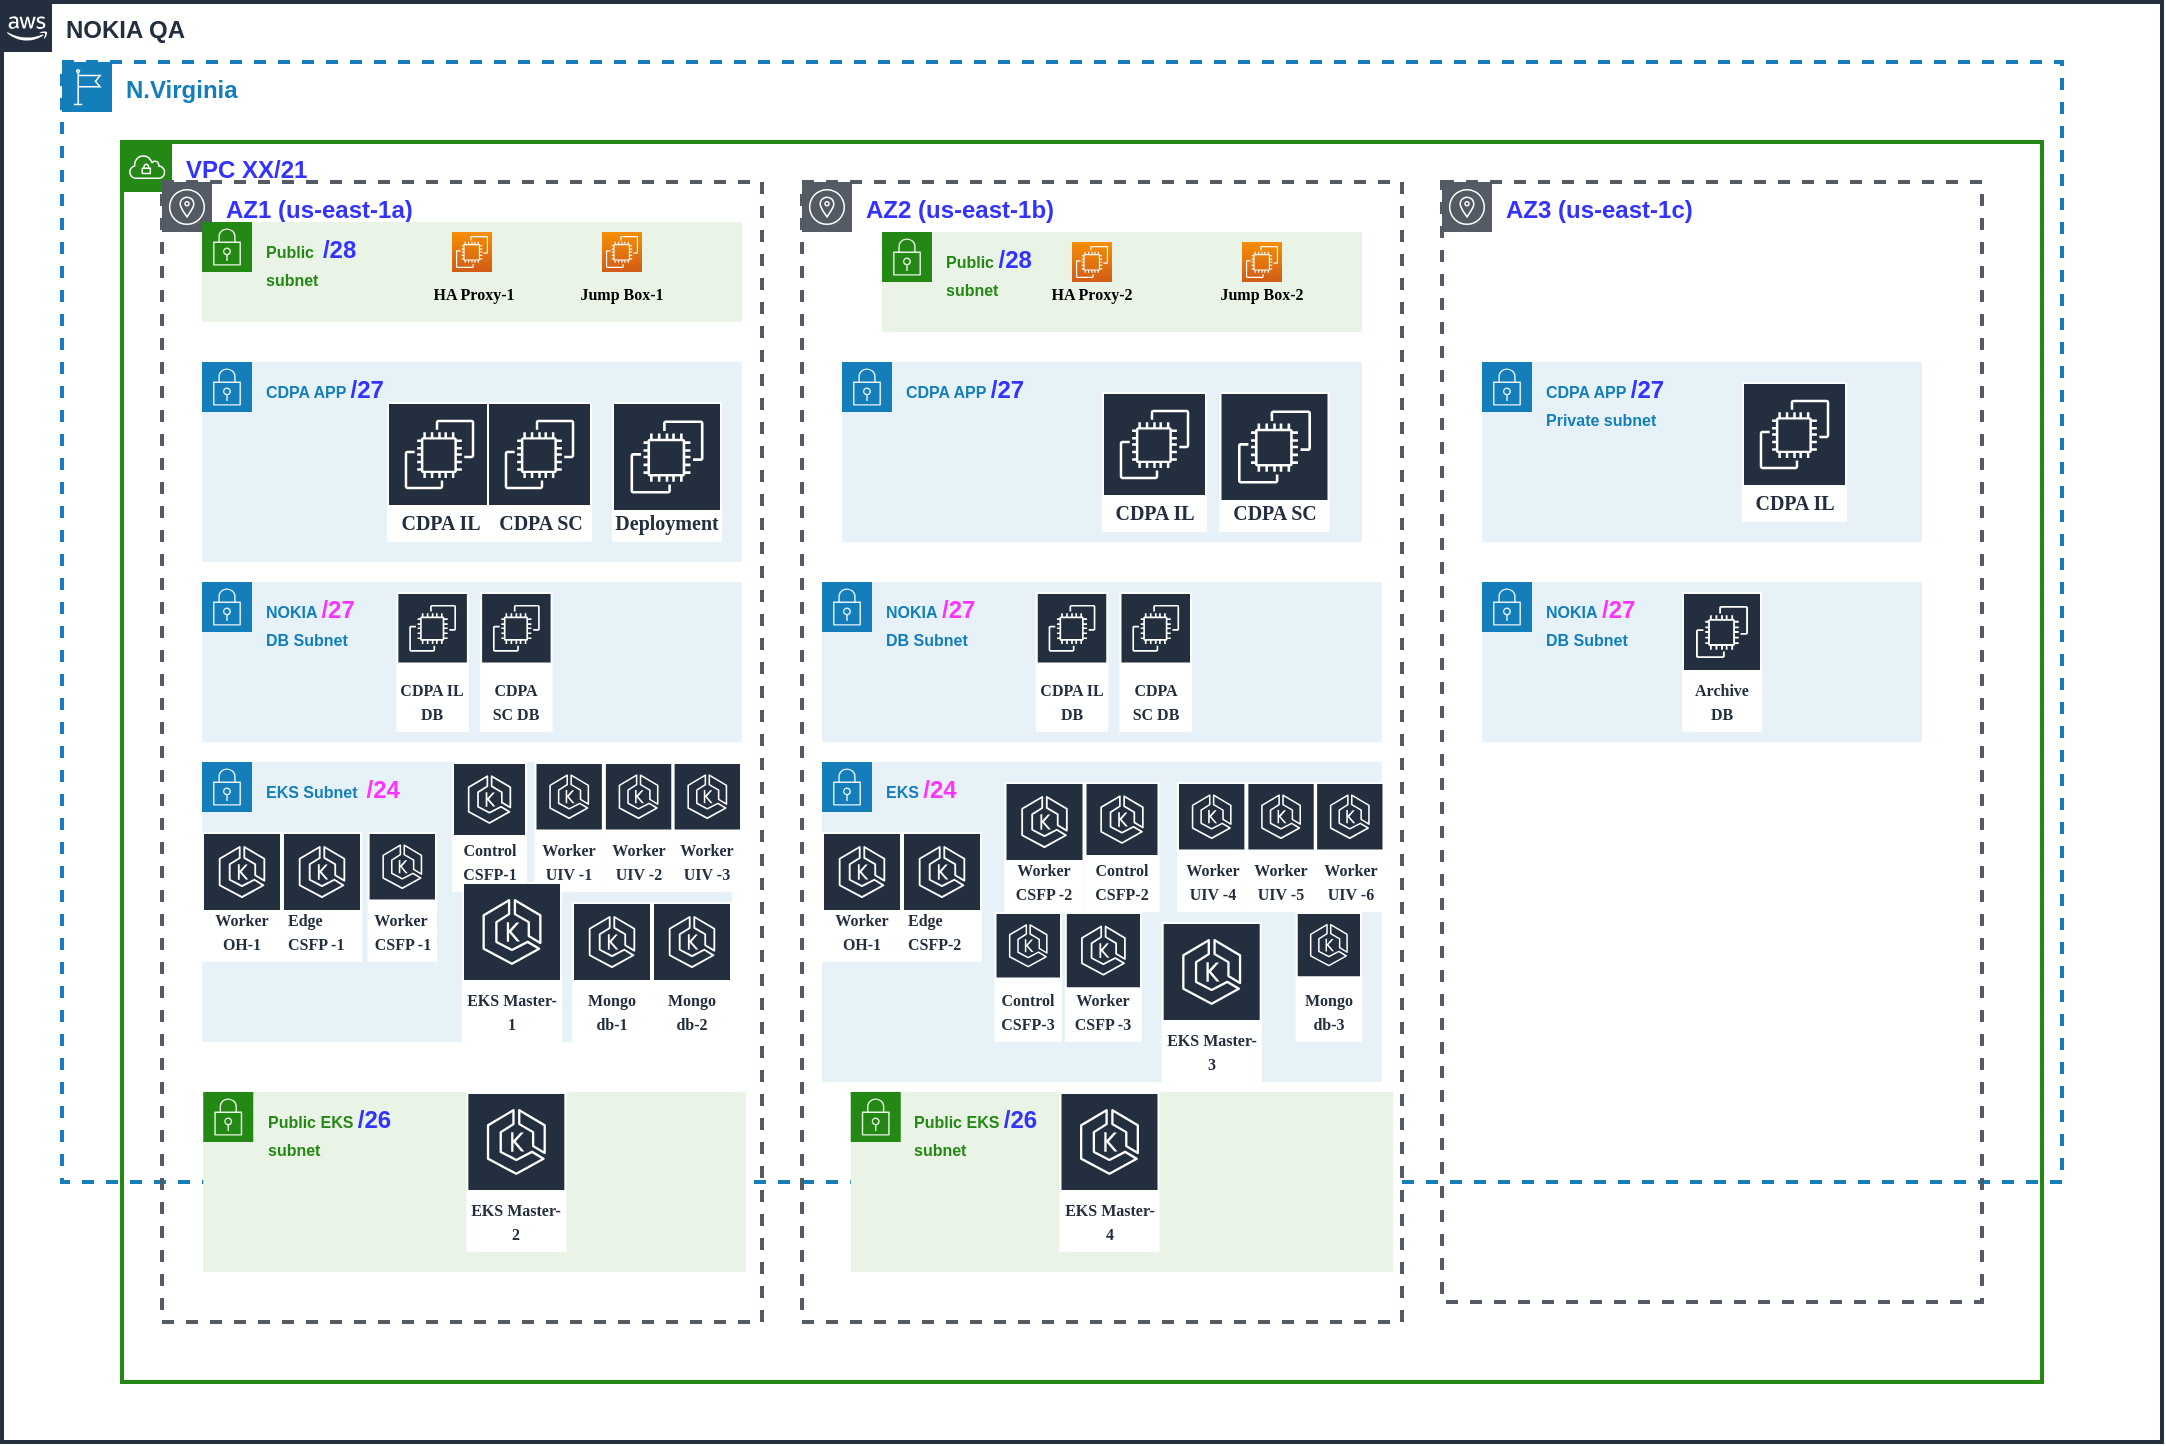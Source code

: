 <mxfile version="15.7.1" type="github">
  <diagram id="U1IOnvGZ2x90TzW7vy6P" name="Page-1">
    <mxGraphModel dx="2754" dy="1016" grid="1" gridSize="10" guides="1" tooltips="1" connect="1" arrows="1" fold="1" page="0" pageScale="1" pageWidth="850" pageHeight="1100" background="none" math="0" shadow="0">
      <root>
        <mxCell id="0" />
        <mxCell id="1" parent="0" />
        <mxCell id="bLzHMF0ZNOxPYIElKsiN-15" value="&lt;b&gt;N.Virginia&lt;/b&gt;" style="points=[[0,0],[0.25,0],[0.5,0],[0.75,0],[1,0],[1,0.25],[1,0.5],[1,0.75],[1,1],[0.75,1],[0.5,1],[0.25,1],[0,1],[0,0.75],[0,0.5],[0,0.25]];outlineConnect=0;gradientColor=none;html=1;whiteSpace=wrap;fontSize=12;fontStyle=0;shape=mxgraph.aws4.group;grIcon=mxgraph.aws4.group_region;strokeColor=#147EBA;fillColor=none;verticalAlign=top;align=left;spacingLeft=30;fontColor=#147EBA;dashed=1;strokeWidth=2;" parent="1" vertex="1">
          <mxGeometry x="-830" y="-60" width="1000" height="560" as="geometry" />
        </mxCell>
        <mxCell id="lpuHCffD4JkNgTEEeOqD-1" value="&lt;b&gt;NOKIA QA&lt;/b&gt;" style="points=[[0,0],[0.25,0],[0.5,0],[0.75,0],[1,0],[1,0.25],[1,0.5],[1,0.75],[1,1],[0.75,1],[0.5,1],[0.25,1],[0,1],[0,0.75],[0,0.5],[0,0.25]];outlineConnect=0;gradientColor=none;html=1;whiteSpace=wrap;fontSize=12;fontStyle=0;shape=mxgraph.aws4.group;grIcon=mxgraph.aws4.group_aws_cloud_alt;strokeColor=#232F3E;fillColor=none;verticalAlign=top;align=left;spacingLeft=30;fontColor=#232F3E;dashed=0;strokeWidth=2;" parent="1" vertex="1">
          <mxGeometry x="-860" y="-90" width="1080" height="720" as="geometry" />
        </mxCell>
        <mxCell id="lpuHCffD4JkNgTEEeOqD-107" value="&lt;b&gt;&lt;font color=&quot;#3333ff&quot;&gt;VPC XX/21&lt;/font&gt;&lt;/b&gt;" style="points=[[0,0],[0.25,0],[0.5,0],[0.75,0],[1,0],[1,0.25],[1,0.5],[1,0.75],[1,1],[0.75,1],[0.5,1],[0.25,1],[0,1],[0,0.75],[0,0.5],[0,0.25]];outlineConnect=0;gradientColor=none;html=1;whiteSpace=wrap;fontSize=12;fontStyle=0;shape=mxgraph.aws4.group;grIcon=mxgraph.aws4.group_vpc;strokeColor=#248814;fillColor=none;verticalAlign=top;align=left;spacingLeft=30;fontColor=#AAB7B8;dashed=0;strokeWidth=2;" parent="1" vertex="1">
          <mxGeometry x="-800" y="-20" width="960" height="620" as="geometry" />
        </mxCell>
        <mxCell id="lpuHCffD4JkNgTEEeOqD-109" value="&lt;font color=&quot;#3333ff&quot;&gt;&lt;b&gt;AZ1 (us-east-1a)&lt;/b&gt;&lt;/font&gt;" style="sketch=0;outlineConnect=0;gradientColor=none;html=1;whiteSpace=wrap;fontSize=12;fontStyle=0;shape=mxgraph.aws4.group;grIcon=mxgraph.aws4.group_availability_zone;strokeColor=#545B64;fillColor=none;verticalAlign=top;align=left;spacingLeft=30;fontColor=#545B64;dashed=1;strokeWidth=2;" parent="1" vertex="1">
          <mxGeometry x="-780" width="300" height="570" as="geometry" />
        </mxCell>
        <mxCell id="lpuHCffD4JkNgTEEeOqD-110" value="&lt;font color=&quot;#3333ff&quot;&gt;&lt;b&gt;AZ2 (us-east-1b)&lt;/b&gt;&lt;/font&gt;" style="sketch=0;outlineConnect=0;gradientColor=none;html=1;whiteSpace=wrap;fontSize=12;fontStyle=0;shape=mxgraph.aws4.group;grIcon=mxgraph.aws4.group_availability_zone;strokeColor=#545B64;fillColor=none;verticalAlign=top;align=left;spacingLeft=30;fontColor=#545B64;dashed=1;strokeWidth=2;" parent="1" vertex="1">
          <mxGeometry x="-460" width="300" height="570" as="geometry" />
        </mxCell>
        <mxCell id="lpuHCffD4JkNgTEEeOqD-111" value="&lt;font color=&quot;#3333ff&quot;&gt;&lt;b&gt;AZ3 (us-east-1c)&lt;/b&gt;&lt;/font&gt;" style="sketch=0;outlineConnect=0;gradientColor=none;html=1;whiteSpace=wrap;fontSize=12;fontStyle=0;shape=mxgraph.aws4.group;grIcon=mxgraph.aws4.group_availability_zone;strokeColor=#545B64;fillColor=none;verticalAlign=top;align=left;spacingLeft=30;fontColor=#545B64;dashed=1;strokeWidth=2;" parent="1" vertex="1">
          <mxGeometry x="-140" width="270" height="560" as="geometry" />
        </mxCell>
        <mxCell id="bLzHMF0ZNOxPYIElKsiN-1" value="&lt;font style=&quot;font-size: 8px&quot;&gt;&lt;b&gt;Public&amp;nbsp;&amp;nbsp;&lt;/b&gt;&lt;b style=&quot;color: rgb(20 , 126 , 186) ; font-size: 12px&quot;&gt;&lt;font color=&quot;#3333ff&quot;&gt;/28&lt;/font&gt;&lt;/b&gt;&lt;b&gt;&lt;br&gt;subnet&lt;/b&gt;&lt;/font&gt;" style="points=[[0,0],[0.25,0],[0.5,0],[0.75,0],[1,0],[1,0.25],[1,0.5],[1,0.75],[1,1],[0.75,1],[0.5,1],[0.25,1],[0,1],[0,0.75],[0,0.5],[0,0.25]];outlineConnect=0;gradientColor=none;html=1;whiteSpace=wrap;fontSize=12;fontStyle=0;shape=mxgraph.aws4.group;grIcon=mxgraph.aws4.group_security_group;grStroke=0;strokeColor=#248814;fillColor=#E9F3E6;verticalAlign=top;align=left;spacingLeft=30;fontColor=#248814;strokeWidth=5;perimeterSpacing=3;" parent="1" vertex="1">
          <mxGeometry x="-760" y="20" width="270" height="50" as="geometry" />
        </mxCell>
        <mxCell id="bLzHMF0ZNOxPYIElKsiN-8" value="&lt;font style=&quot;font-size: 8px&quot;&gt;&lt;b&gt;Public&amp;nbsp;&lt;/b&gt;&lt;b style=&quot;color: rgb(20 , 126 , 186) ; font-size: 12px&quot;&gt;&lt;font color=&quot;#3333ff&quot;&gt;/28&lt;/font&gt;&lt;/b&gt;&lt;b&gt;&lt;br&gt;subnet&lt;/b&gt;&lt;/font&gt;" style="points=[[0,0],[0.25,0],[0.5,0],[0.75,0],[1,0],[1,0.25],[1,0.5],[1,0.75],[1,1],[0.75,1],[0.5,1],[0.25,1],[0,1],[0,0.75],[0,0.5],[0,0.25]];outlineConnect=0;gradientColor=none;html=1;whiteSpace=wrap;fontSize=12;fontStyle=0;shape=mxgraph.aws4.group;grIcon=mxgraph.aws4.group_security_group;grStroke=0;strokeColor=#248814;fillColor=#E9F3E6;verticalAlign=top;align=left;spacingLeft=30;fontColor=#248814;dashed=0;" parent="1" vertex="1">
          <mxGeometry x="-420" y="25" width="240" height="50" as="geometry" />
        </mxCell>
        <mxCell id="bLzHMF0ZNOxPYIElKsiN-14" value="&lt;font&gt;&lt;b&gt;&lt;span style=&quot;font-size: 8px&quot;&gt;CDPA APP &lt;/span&gt;&lt;font color=&quot;#3333ff&quot; style=&quot;font-size: 12px&quot;&gt;/27&lt;/font&gt;&lt;br&gt;&lt;/b&gt;&lt;/font&gt;" style="points=[[0,0],[0.25,0],[0.5,0],[0.75,0],[1,0],[1,0.25],[1,0.5],[1,0.75],[1,1],[0.75,1],[0.5,1],[0.25,1],[0,1],[0,0.75],[0,0.5],[0,0.25]];outlineConnect=0;gradientColor=none;html=1;whiteSpace=wrap;fontSize=12;fontStyle=0;shape=mxgraph.aws4.group;grIcon=mxgraph.aws4.group_security_group;grStroke=0;strokeColor=#147EBA;fillColor=#E6F2F8;verticalAlign=top;align=left;spacingLeft=30;fontColor=#147EBA;dashed=0;" parent="1" vertex="1">
          <mxGeometry x="-760" y="90" width="270" height="100" as="geometry" />
        </mxCell>
        <mxCell id="bLzHMF0ZNOxPYIElKsiN-19" value="" style="sketch=0;points=[[0,0,0],[0.25,0,0],[0.5,0,0],[0.75,0,0],[1,0,0],[0,1,0],[0.25,1,0],[0.5,1,0],[0.75,1,0],[1,1,0],[0,0.25,0],[0,0.5,0],[0,0.75,0],[1,0.25,0],[1,0.5,0],[1,0.75,0]];outlineConnect=0;fontColor=default;gradientColor=#F78E04;gradientDirection=north;fillColor=#D05C17;strokeColor=#ffffff;dashed=0;verticalLabelPosition=bottom;verticalAlign=top;align=center;html=1;fontSize=12;fontStyle=0;aspect=fixed;shape=mxgraph.aws4.resourceIcon;resIcon=mxgraph.aws4.ec2;fontFamily=Verdana;labelBackgroundColor=none;labelBorderColor=none;" parent="1" vertex="1">
          <mxGeometry x="-560" y="25" width="20" height="20" as="geometry" />
        </mxCell>
        <UserObject label="&lt;font style=&quot;font-size: 8px&quot;&gt;&lt;b&gt;Jump Box-1&lt;/b&gt;&lt;/font&gt;" placeholders="1" name="Variable" id="bLzHMF0ZNOxPYIElKsiN-22">
          <mxCell style="text;html=1;strokeColor=none;fillColor=none;align=center;verticalAlign=middle;whiteSpace=wrap;overflow=hidden;labelBackgroundColor=none;labelBorderColor=none;fontFamily=Verdana;fontColor=default;" parent="1" vertex="1">
            <mxGeometry x="-580" y="40" width="60" height="30" as="geometry" />
          </mxCell>
        </UserObject>
        <mxCell id="bLzHMF0ZNOxPYIElKsiN-23" value="" style="sketch=0;points=[[0,0,0],[0.25,0,0],[0.5,0,0],[0.75,0,0],[1,0,0],[0,1,0],[0.25,1,0],[0.5,1,0],[0.75,1,0],[1,1,0],[0,0.25,0],[0,0.5,0],[0,0.75,0],[1,0.25,0],[1,0.5,0],[1,0.75,0]];outlineConnect=0;fontColor=default;gradientColor=#F78E04;gradientDirection=north;fillColor=#D05C17;strokeColor=#ffffff;dashed=0;verticalLabelPosition=bottom;verticalAlign=top;align=center;html=1;fontSize=12;fontStyle=0;aspect=fixed;shape=mxgraph.aws4.resourceIcon;resIcon=mxgraph.aws4.ec2;fontFamily=Verdana;labelBackgroundColor=none;labelBorderColor=none;" parent="1" vertex="1">
          <mxGeometry x="-635" y="25" width="20" height="20" as="geometry" />
        </mxCell>
        <mxCell id="Z8JrCsb7fR4ESpWNixtX-5" value="" style="sketch=0;points=[[0,0,0],[0.25,0,0],[0.5,0,0],[0.75,0,0],[1,0,0],[0,1,0],[0.25,1,0],[0.5,1,0],[0.75,1,0],[1,1,0],[0,0.25,0],[0,0.5,0],[0,0.75,0],[1,0.25,0],[1,0.5,0],[1,0.75,0]];outlineConnect=0;fontColor=default;gradientColor=#F78E04;gradientDirection=north;fillColor=#D05C17;strokeColor=#ffffff;dashed=0;verticalLabelPosition=bottom;verticalAlign=top;align=center;html=1;fontSize=12;fontStyle=0;aspect=fixed;shape=mxgraph.aws4.resourceIcon;resIcon=mxgraph.aws4.ec2;fontFamily=Verdana;labelBackgroundColor=none;labelBorderColor=none;" parent="1" vertex="1">
          <mxGeometry x="-325" y="30" width="20" height="20" as="geometry" />
        </mxCell>
        <mxCell id="Z8JrCsb7fR4ESpWNixtX-6" value="" style="sketch=0;points=[[0,0,0],[0.25,0,0],[0.5,0,0],[0.75,0,0],[1,0,0],[0,1,0],[0.25,1,0],[0.5,1,0],[0.75,1,0],[1,1,0],[0,0.25,0],[0,0.5,0],[0,0.75,0],[1,0.25,0],[1,0.5,0],[1,0.75,0]];outlineConnect=0;fontColor=default;gradientColor=#F78E04;gradientDirection=north;fillColor=#D05C17;strokeColor=#ffffff;dashed=0;verticalLabelPosition=bottom;verticalAlign=top;align=center;html=1;fontSize=12;fontStyle=0;aspect=fixed;shape=mxgraph.aws4.resourceIcon;resIcon=mxgraph.aws4.ec2;fontFamily=Verdana;labelBackgroundColor=none;labelBorderColor=none;" parent="1" vertex="1">
          <mxGeometry x="-240" y="30" width="20" height="20" as="geometry" />
        </mxCell>
        <UserObject label="&lt;font style=&quot;font-size: 8px&quot;&gt;&lt;b&gt;HA Proxy-1&lt;/b&gt;&lt;/font&gt;" placeholders="1" name="Variable" id="Z8JrCsb7fR4ESpWNixtX-9">
          <mxCell style="text;html=1;strokeColor=none;fillColor=none;align=center;verticalAlign=middle;whiteSpace=wrap;overflow=hidden;labelBackgroundColor=none;labelBorderColor=none;fontFamily=Verdana;fontColor=default;" parent="1" vertex="1">
            <mxGeometry x="-653.75" y="40" width="60" height="30" as="geometry" />
          </mxCell>
        </UserObject>
        <UserObject label="&lt;font style=&quot;font-size: 8px&quot;&gt;&lt;b&gt;HA Proxy-2&lt;/b&gt;&lt;/font&gt;" placeholders="1" name="Variable" id="Z8JrCsb7fR4ESpWNixtX-10">
          <mxCell style="text;html=1;strokeColor=none;fillColor=none;align=center;verticalAlign=middle;whiteSpace=wrap;overflow=hidden;labelBackgroundColor=none;labelBorderColor=none;fontFamily=Verdana;fontColor=default;" parent="1" vertex="1">
            <mxGeometry x="-345" y="40" width="60" height="30" as="geometry" />
          </mxCell>
        </UserObject>
        <mxCell id="Z8JrCsb7fR4ESpWNixtX-20" value="&lt;font style=&quot;font-size: 8px&quot;&gt;&lt;b&gt;CDPA APP&amp;nbsp;&lt;/b&gt;&lt;b style=&quot;font-size: 12px&quot;&gt;&lt;font color=&quot;#3333ff&quot;&gt;/27&lt;/font&gt;&lt;/b&gt;&lt;b&gt;&lt;br&gt;&lt;/b&gt;&lt;/font&gt;" style="points=[[0,0],[0.25,0],[0.5,0],[0.75,0],[1,0],[1,0.25],[1,0.5],[1,0.75],[1,1],[0.75,1],[0.5,1],[0.25,1],[0,1],[0,0.75],[0,0.5],[0,0.25]];outlineConnect=0;gradientColor=none;html=1;whiteSpace=wrap;fontSize=12;fontStyle=0;shape=mxgraph.aws4.group;grIcon=mxgraph.aws4.group_security_group;grStroke=0;strokeColor=#147EBA;fillColor=#E6F2F8;verticalAlign=top;align=left;spacingLeft=30;fontColor=#147EBA;dashed=0;" parent="1" vertex="1">
          <mxGeometry x="-440" y="90" width="260" height="90" as="geometry" />
        </mxCell>
        <mxCell id="Z8JrCsb7fR4ESpWNixtX-21" value="&lt;font style=&quot;font-size: 8px&quot;&gt;&lt;b&gt;CDPA APP&amp;nbsp;&lt;/b&gt;&lt;b style=&quot;font-size: 12px&quot;&gt;&lt;font color=&quot;#3333ff&quot;&gt;/27&lt;/font&gt;&lt;/b&gt;&lt;b&gt;&lt;br&gt;Private subnet&lt;br&gt;&lt;br&gt;&lt;/b&gt;&lt;/font&gt;" style="points=[[0,0],[0.25,0],[0.5,0],[0.75,0],[1,0],[1,0.25],[1,0.5],[1,0.75],[1,1],[0.75,1],[0.5,1],[0.25,1],[0,1],[0,0.75],[0,0.5],[0,0.25]];outlineConnect=0;gradientColor=none;html=1;whiteSpace=wrap;fontSize=12;fontStyle=0;shape=mxgraph.aws4.group;grIcon=mxgraph.aws4.group_security_group;grStroke=0;strokeColor=#147EBA;fillColor=#E6F2F8;verticalAlign=top;align=left;spacingLeft=30;fontColor=#147EBA;dashed=0;" parent="1" vertex="1">
          <mxGeometry x="-120" y="90" width="220" height="90" as="geometry" />
        </mxCell>
        <mxCell id="Z8JrCsb7fR4ESpWNixtX-23" value="CDPA IL" style="sketch=0;outlineConnect=0;fontColor=#232F3E;gradientColor=none;strokeColor=#ffffff;fillColor=#232F3E;dashed=0;verticalLabelPosition=middle;verticalAlign=bottom;align=center;html=1;whiteSpace=wrap;fontSize=10;fontStyle=1;spacing=3;shape=mxgraph.aws4.productIcon;prIcon=mxgraph.aws4.ec2;labelBackgroundColor=none;labelBorderColor=none;fontFamily=Verdana;" parent="1" vertex="1">
          <mxGeometry x="-667.5" y="110" width="52.5" height="70" as="geometry" />
        </mxCell>
        <mxCell id="Z8JrCsb7fR4ESpWNixtX-29" value="CDPA IL" style="sketch=0;outlineConnect=0;fontColor=#232F3E;gradientColor=none;strokeColor=#ffffff;fillColor=#232F3E;dashed=0;verticalLabelPosition=middle;verticalAlign=bottom;align=center;html=1;whiteSpace=wrap;fontSize=10;fontStyle=1;spacing=3;shape=mxgraph.aws4.productIcon;prIcon=mxgraph.aws4.ec2;labelBackgroundColor=none;labelBorderColor=none;fontFamily=Verdana;" parent="1" vertex="1">
          <mxGeometry x="-310" y="105" width="52.5" height="70" as="geometry" />
        </mxCell>
        <mxCell id="Z8JrCsb7fR4ESpWNixtX-30" value="CDPA SC" style="sketch=0;outlineConnect=0;fontColor=#232F3E;gradientColor=none;strokeColor=#ffffff;fillColor=#232F3E;dashed=0;verticalLabelPosition=middle;verticalAlign=bottom;align=center;html=1;whiteSpace=wrap;fontSize=10;fontStyle=1;spacing=3;shape=mxgraph.aws4.productIcon;prIcon=mxgraph.aws4.ec2;labelBackgroundColor=none;labelBorderColor=none;fontFamily=Verdana;" parent="1" vertex="1">
          <mxGeometry x="-251.25" y="105" width="55" height="70" as="geometry" />
        </mxCell>
        <mxCell id="Z8JrCsb7fR4ESpWNixtX-31" value="CDPA IL" style="sketch=0;outlineConnect=0;fontColor=#232F3E;gradientColor=none;strokeColor=#ffffff;fillColor=#232F3E;dashed=0;verticalLabelPosition=middle;verticalAlign=bottom;align=center;html=1;whiteSpace=wrap;fontSize=10;fontStyle=1;spacing=3;shape=mxgraph.aws4.productIcon;prIcon=mxgraph.aws4.ec2;labelBackgroundColor=none;labelBorderColor=none;fontFamily=Verdana;" parent="1" vertex="1">
          <mxGeometry x="10" y="100" width="52.5" height="70" as="geometry" />
        </mxCell>
        <mxCell id="Z8JrCsb7fR4ESpWNixtX-33" value="Deployment" style="sketch=0;outlineConnect=0;fontColor=#232F3E;gradientColor=none;strokeColor=#ffffff;fillColor=#232F3E;dashed=0;verticalLabelPosition=middle;verticalAlign=bottom;align=center;html=1;whiteSpace=wrap;fontSize=10;fontStyle=1;spacing=3;shape=mxgraph.aws4.productIcon;prIcon=mxgraph.aws4.ec2;labelBackgroundColor=none;labelBorderColor=none;fontFamily=Verdana;" parent="1" vertex="1">
          <mxGeometry x="-555" y="110" width="55" height="70" as="geometry" />
        </mxCell>
        <mxCell id="Z8JrCsb7fR4ESpWNixtX-34" value="&lt;font&gt;&lt;b style=&quot;font-size: 8px&quot;&gt;NOKIA &lt;/b&gt;&lt;font color=&quot;#ff33ff&quot; style=&quot;font-size: 12px&quot;&gt;&lt;b&gt;/27&lt;/b&gt;&lt;/font&gt;&lt;br&gt;&lt;b style=&quot;font-size: 8px&quot;&gt;DB Subnet&lt;/b&gt;&lt;br&gt;&lt;/font&gt;" style="points=[[0,0],[0.25,0],[0.5,0],[0.75,0],[1,0],[1,0.25],[1,0.5],[1,0.75],[1,1],[0.75,1],[0.5,1],[0.25,1],[0,1],[0,0.75],[0,0.5],[0,0.25]];outlineConnect=0;gradientColor=none;html=1;whiteSpace=wrap;fontSize=12;fontStyle=0;shape=mxgraph.aws4.group;grIcon=mxgraph.aws4.group_security_group;grStroke=0;strokeColor=#147EBA;fillColor=#E6F2F8;verticalAlign=top;align=left;spacingLeft=30;fontColor=#147EBA;dashed=0;" parent="1" vertex="1">
          <mxGeometry x="-760" y="200" width="270" height="80" as="geometry" />
        </mxCell>
        <mxCell id="Z8JrCsb7fR4ESpWNixtX-36" value="&lt;font style=&quot;font-size: 8px&quot;&gt;CDPA SC DB&lt;/font&gt;" style="sketch=0;outlineConnect=0;fontColor=#232F3E;gradientColor=none;strokeColor=#ffffff;fillColor=#232F3E;dashed=0;verticalLabelPosition=middle;verticalAlign=bottom;align=center;html=1;whiteSpace=wrap;fontSize=10;fontStyle=1;spacing=3;shape=mxgraph.aws4.productIcon;prIcon=mxgraph.aws4.ec2;labelBackgroundColor=none;labelBorderColor=none;fontFamily=Verdana;" parent="1" vertex="1">
          <mxGeometry x="-620.94" y="205" width="36.25" height="70" as="geometry" />
        </mxCell>
        <mxCell id="Z8JrCsb7fR4ESpWNixtX-37" value="&lt;font style=&quot;font-size: 8px&quot;&gt;CDPA IL DB&lt;/font&gt;" style="sketch=0;outlineConnect=0;fontColor=#232F3E;gradientColor=none;strokeColor=#ffffff;fillColor=#232F3E;dashed=0;verticalLabelPosition=middle;verticalAlign=bottom;align=center;html=1;whiteSpace=wrap;fontSize=10;fontStyle=1;spacing=3;shape=mxgraph.aws4.productIcon;prIcon=mxgraph.aws4.ec2;labelBackgroundColor=none;labelBorderColor=none;fontFamily=Verdana;" parent="1" vertex="1">
          <mxGeometry x="-662.81" y="205" width="36.25" height="70" as="geometry" />
        </mxCell>
        <mxCell id="Z8JrCsb7fR4ESpWNixtX-38" value="&lt;font style=&quot;font-size: 8px&quot;&gt;&lt;b&gt;NOKIA&amp;nbsp;&lt;/b&gt;&lt;font color=&quot;#ff33ff&quot; style=&quot;font-size: 12px&quot;&gt;&lt;b&gt;/27&lt;/b&gt;&lt;/font&gt;&lt;br style=&quot;font-size: 12px&quot;&gt;&lt;b&gt;DB Subnet&lt;/b&gt;&lt;b&gt;&lt;br&gt;&lt;/b&gt;&lt;/font&gt;" style="points=[[0,0],[0.25,0],[0.5,0],[0.75,0],[1,0],[1,0.25],[1,0.5],[1,0.75],[1,1],[0.75,1],[0.5,1],[0.25,1],[0,1],[0,0.75],[0,0.5],[0,0.25]];outlineConnect=0;gradientColor=none;html=1;whiteSpace=wrap;fontSize=12;fontStyle=0;shape=mxgraph.aws4.group;grIcon=mxgraph.aws4.group_security_group;grStroke=0;strokeColor=#147EBA;fillColor=#E6F2F8;verticalAlign=top;align=left;spacingLeft=30;fontColor=#147EBA;dashed=0;" parent="1" vertex="1">
          <mxGeometry x="-450" y="200" width="280" height="80" as="geometry" />
        </mxCell>
        <mxCell id="Z8JrCsb7fR4ESpWNixtX-39" value="&lt;font style=&quot;font-size: 8px&quot;&gt;CDPA SC DB&lt;/font&gt;" style="sketch=0;outlineConnect=0;fontColor=#232F3E;gradientColor=none;strokeColor=#ffffff;fillColor=#232F3E;dashed=0;verticalLabelPosition=middle;verticalAlign=bottom;align=center;html=1;whiteSpace=wrap;fontSize=10;fontStyle=1;spacing=3;shape=mxgraph.aws4.productIcon;prIcon=mxgraph.aws4.ec2;labelBackgroundColor=none;labelBorderColor=none;fontFamily=Verdana;" parent="1" vertex="1">
          <mxGeometry x="-301.25" y="205" width="36.25" height="70" as="geometry" />
        </mxCell>
        <mxCell id="Z8JrCsb7fR4ESpWNixtX-40" value="&lt;font style=&quot;font-size: 8px&quot;&gt;CDPA IL DB&lt;/font&gt;" style="sketch=0;outlineConnect=0;fontColor=#232F3E;gradientColor=none;strokeColor=#ffffff;fillColor=#232F3E;dashed=0;verticalLabelPosition=middle;verticalAlign=bottom;align=center;html=1;whiteSpace=wrap;fontSize=10;fontStyle=1;spacing=3;shape=mxgraph.aws4.productIcon;prIcon=mxgraph.aws4.ec2;labelBackgroundColor=none;labelBorderColor=none;fontFamily=Verdana;" parent="1" vertex="1">
          <mxGeometry x="-343.12" y="205" width="36.25" height="70" as="geometry" />
        </mxCell>
        <mxCell id="Z8JrCsb7fR4ESpWNixtX-41" value="&lt;font style=&quot;font-size: 8px&quot;&gt;&lt;b&gt;NOKIA&amp;nbsp;&lt;/b&gt;&lt;font color=&quot;#ff33ff&quot; style=&quot;font-size: 12px&quot;&gt;&lt;b&gt;/27&lt;/b&gt;&lt;/font&gt;&lt;br style=&quot;font-size: 12px&quot;&gt;&lt;b&gt;DB Subnet&lt;/b&gt;&lt;b&gt;&lt;br&gt;&lt;/b&gt;&lt;/font&gt;" style="points=[[0,0],[0.25,0],[0.5,0],[0.75,0],[1,0],[1,0.25],[1,0.5],[1,0.75],[1,1],[0.75,1],[0.5,1],[0.25,1],[0,1],[0,0.75],[0,0.5],[0,0.25]];outlineConnect=0;gradientColor=none;html=1;whiteSpace=wrap;fontSize=12;fontStyle=0;shape=mxgraph.aws4.group;grIcon=mxgraph.aws4.group_security_group;grStroke=0;strokeColor=#147EBA;fillColor=#E6F2F8;verticalAlign=top;align=left;spacingLeft=30;fontColor=#147EBA;dashed=0;" parent="1" vertex="1">
          <mxGeometry x="-120" y="200" width="220" height="80" as="geometry" />
        </mxCell>
        <mxCell id="Z8JrCsb7fR4ESpWNixtX-42" value="&lt;font style=&quot;font-size: 8px&quot;&gt;Archive DB&lt;/font&gt;" style="sketch=0;outlineConnect=0;fontColor=#232F3E;gradientColor=none;strokeColor=#ffffff;fillColor=#232F3E;dashed=0;verticalLabelPosition=middle;verticalAlign=bottom;align=center;html=1;whiteSpace=wrap;fontSize=10;fontStyle=1;spacing=3;shape=mxgraph.aws4.productIcon;prIcon=mxgraph.aws4.ec2;labelBackgroundColor=none;labelBorderColor=none;fontFamily=Verdana;" parent="1" vertex="1">
          <mxGeometry x="-20" y="205" width="40" height="70" as="geometry" />
        </mxCell>
        <mxCell id="Z8JrCsb7fR4ESpWNixtX-43" value="&lt;font&gt;&lt;b&gt;&lt;span style=&quot;font-size: 8px&quot;&gt;EKS Subnet&amp;nbsp; &lt;/span&gt;&lt;font style=&quot;font-size: 12px&quot; color=&quot;#ff33ff&quot;&gt;/24&lt;/font&gt;&lt;br&gt;&lt;/b&gt;&lt;/font&gt;" style="points=[[0,0],[0.25,0],[0.5,0],[0.75,0],[1,0],[1,0.25],[1,0.5],[1,0.75],[1,1],[0.75,1],[0.5,1],[0.25,1],[0,1],[0,0.75],[0,0.5],[0,0.25]];outlineConnect=0;gradientColor=none;html=1;whiteSpace=wrap;fontSize=12;fontStyle=0;shape=mxgraph.aws4.group;grIcon=mxgraph.aws4.group_security_group;grStroke=0;strokeColor=#147EBA;fillColor=#E6F2F8;verticalAlign=top;align=left;spacingLeft=30;fontColor=#147EBA;dashed=0;" parent="1" vertex="1">
          <mxGeometry x="-760" y="290" width="265" height="140" as="geometry" />
        </mxCell>
        <mxCell id="Z8JrCsb7fR4ESpWNixtX-53" value="&lt;font style=&quot;font-size: 8px&quot;&gt;&lt;b style=&quot;font-size: 12px&quot;&gt;&lt;span style=&quot;font-size: 8px&quot;&gt;EKS &lt;/span&gt;&lt;font color=&quot;#ff33ff&quot;&gt;/24&lt;/font&gt;&lt;/b&gt;&lt;b&gt;&lt;br&gt;&lt;/b&gt;&lt;/font&gt;" style="points=[[0,0],[0.25,0],[0.5,0],[0.75,0],[1,0],[1,0.25],[1,0.5],[1,0.75],[1,1],[0.75,1],[0.5,1],[0.25,1],[0,1],[0,0.75],[0,0.5],[0,0.25]];outlineConnect=0;gradientColor=none;html=1;whiteSpace=wrap;fontSize=12;fontStyle=0;shape=mxgraph.aws4.group;grIcon=mxgraph.aws4.group_security_group;grStroke=0;strokeColor=#147EBA;fillColor=#E6F2F8;verticalAlign=top;align=left;spacingLeft=30;fontColor=#147EBA;dashed=0;" parent="1" vertex="1">
          <mxGeometry x="-450" y="290" width="280" height="160" as="geometry" />
        </mxCell>
        <mxCell id="Z8JrCsb7fR4ESpWNixtX-61" value="&lt;font style=&quot;font-size: 8px&quot;&gt;Worker OH-1&lt;/font&gt;" style="sketch=0;outlineConnect=0;fontColor=#232F3E;gradientColor=none;strokeColor=#ffffff;fillColor=#232F3E;dashed=0;verticalLabelPosition=middle;verticalAlign=bottom;align=center;html=1;whiteSpace=wrap;fontSize=10;fontStyle=1;spacing=3;shape=mxgraph.aws4.productIcon;prIcon=mxgraph.aws4.eks;labelBackgroundColor=none;labelBorderColor=none;fontFamily=Verdana;" parent="1" vertex="1">
          <mxGeometry x="-760" y="325" width="40" height="65" as="geometry" />
        </mxCell>
        <mxCell id="Z8JrCsb7fR4ESpWNixtX-62" value="&lt;font style=&quot;font-size: 8px&quot;&gt;Edge CSFP -1&lt;/font&gt;" style="sketch=0;outlineConnect=0;fontColor=#232F3E;gradientColor=none;strokeColor=#ffffff;fillColor=#232F3E;dashed=0;verticalLabelPosition=middle;verticalAlign=bottom;align=left;html=1;whiteSpace=wrap;fontSize=10;fontStyle=1;spacing=3;shape=mxgraph.aws4.productIcon;prIcon=mxgraph.aws4.eks;labelBackgroundColor=none;labelBorderColor=none;fontFamily=Verdana;" parent="1" vertex="1">
          <mxGeometry x="-720" y="325" width="40" height="65" as="geometry" />
        </mxCell>
        <mxCell id="Z8JrCsb7fR4ESpWNixtX-63" value="&lt;font style=&quot;font-size: 8px&quot;&gt;Control CSFP-1&lt;/font&gt;" style="sketch=0;outlineConnect=0;fontColor=#232F3E;gradientColor=none;strokeColor=#ffffff;fillColor=#232F3E;dashed=0;verticalLabelPosition=middle;verticalAlign=bottom;align=center;html=1;whiteSpace=wrap;fontSize=10;fontStyle=1;spacing=3;shape=mxgraph.aws4.productIcon;prIcon=mxgraph.aws4.eks;labelBackgroundColor=none;labelBorderColor=none;fontFamily=Verdana;" parent="1" vertex="1">
          <mxGeometry x="-635" y="290" width="37.5" height="65" as="geometry" />
        </mxCell>
        <mxCell id="Z8JrCsb7fR4ESpWNixtX-64" value="&lt;font style=&quot;font-size: 8px&quot;&gt;Worker UIV -1&lt;/font&gt;" style="sketch=0;outlineConnect=0;fontColor=#232F3E;gradientColor=none;strokeColor=#ffffff;fillColor=#232F3E;dashed=0;verticalLabelPosition=middle;verticalAlign=bottom;align=center;html=1;whiteSpace=wrap;fontSize=10;fontStyle=1;spacing=3;shape=mxgraph.aws4.productIcon;prIcon=mxgraph.aws4.eks;labelBackgroundColor=none;labelBorderColor=none;fontFamily=Verdana;" parent="1" vertex="1">
          <mxGeometry x="-593.75" y="290" width="34.69" height="65" as="geometry" />
        </mxCell>
        <UserObject label="&lt;font style=&quot;font-size: 8px&quot;&gt;&lt;b&gt;Jump Box-2&lt;/b&gt;&lt;/font&gt;" placeholders="1" name="Variable" id="Z8JrCsb7fR4ESpWNixtX-79">
          <mxCell style="text;html=1;strokeColor=none;fillColor=none;align=center;verticalAlign=middle;whiteSpace=wrap;overflow=hidden;labelBackgroundColor=none;labelBorderColor=none;fontFamily=Verdana;fontColor=default;" parent="1" vertex="1">
            <mxGeometry x="-260" y="40" width="60" height="30" as="geometry" />
          </mxCell>
        </UserObject>
        <mxCell id="Z8JrCsb7fR4ESpWNixtX-82" value="CDPA SC" style="sketch=0;outlineConnect=0;fontColor=#232F3E;gradientColor=none;strokeColor=#ffffff;fillColor=#232F3E;dashed=0;verticalLabelPosition=middle;verticalAlign=bottom;align=center;html=1;whiteSpace=wrap;fontSize=10;fontStyle=1;spacing=3;shape=mxgraph.aws4.productIcon;prIcon=mxgraph.aws4.ec2;labelBackgroundColor=none;labelBorderColor=none;fontFamily=Verdana;" parent="1" vertex="1">
          <mxGeometry x="-617.5" y="110" width="52.5" height="70" as="geometry" />
        </mxCell>
        <mxCell id="Z8JrCsb7fR4ESpWNixtX-84" value="&lt;font style=&quot;font-size: 8px&quot;&gt;Mongo db-1&lt;/font&gt;" style="sketch=0;outlineConnect=0;fontColor=#232F3E;gradientColor=none;strokeColor=#ffffff;fillColor=#232F3E;dashed=0;verticalLabelPosition=middle;verticalAlign=bottom;align=center;html=1;whiteSpace=wrap;fontSize=10;fontStyle=1;spacing=3;shape=mxgraph.aws4.productIcon;prIcon=mxgraph.aws4.eks;labelBackgroundColor=none;labelBorderColor=none;fontFamily=Verdana;" parent="1" vertex="1">
          <mxGeometry x="-575" y="360" width="40" height="70" as="geometry" />
        </mxCell>
        <mxCell id="Z8JrCsb7fR4ESpWNixtX-85" value="&lt;font style=&quot;font-size: 8px&quot;&gt;Mongo db-2&lt;/font&gt;" style="sketch=0;outlineConnect=0;fontColor=#232F3E;gradientColor=none;strokeColor=#ffffff;fillColor=#232F3E;dashed=0;verticalLabelPosition=middle;verticalAlign=bottom;align=center;html=1;whiteSpace=wrap;fontSize=10;fontStyle=1;spacing=3;shape=mxgraph.aws4.productIcon;prIcon=mxgraph.aws4.eks;labelBackgroundColor=none;labelBorderColor=none;fontFamily=Verdana;" parent="1" vertex="1">
          <mxGeometry x="-535" y="360" width="40" height="70" as="geometry" />
        </mxCell>
        <mxCell id="Z8JrCsb7fR4ESpWNixtX-86" value="&lt;font style=&quot;font-size: 8px&quot;&gt;Mongo db-3&lt;/font&gt;" style="sketch=0;outlineConnect=0;fontColor=#232F3E;gradientColor=none;strokeColor=#ffffff;fillColor=#232F3E;dashed=0;verticalLabelPosition=middle;verticalAlign=bottom;align=center;html=1;whiteSpace=wrap;fontSize=10;fontStyle=1;spacing=3;shape=mxgraph.aws4.productIcon;prIcon=mxgraph.aws4.eks;labelBackgroundColor=none;labelBorderColor=none;fontFamily=Verdana;" parent="1" vertex="1">
          <mxGeometry x="-213.12" y="365" width="33.12" height="65" as="geometry" />
        </mxCell>
        <mxCell id="Z8JrCsb7fR4ESpWNixtX-87" value="&lt;font style=&quot;font-size: 8px&quot;&gt;Control CSFP-3&lt;/font&gt;" style="sketch=0;outlineConnect=0;fontColor=#232F3E;gradientColor=none;strokeColor=#ffffff;fillColor=#232F3E;dashed=0;verticalLabelPosition=middle;verticalAlign=bottom;align=center;html=1;whiteSpace=wrap;fontSize=10;fontStyle=1;spacing=3;shape=mxgraph.aws4.productIcon;prIcon=mxgraph.aws4.eks;labelBackgroundColor=none;labelBorderColor=none;fontFamily=Verdana;" parent="1" vertex="1">
          <mxGeometry x="-363.75" y="365" width="33.75" height="65" as="geometry" />
        </mxCell>
        <mxCell id="Z8JrCsb7fR4ESpWNixtX-89" value="&lt;font style=&quot;font-size: 8px&quot;&gt;Worker OH-1&lt;/font&gt;" style="sketch=0;outlineConnect=0;fontColor=#232F3E;gradientColor=none;strokeColor=#ffffff;fillColor=#232F3E;dashed=0;verticalLabelPosition=middle;verticalAlign=bottom;align=center;html=1;whiteSpace=wrap;fontSize=10;fontStyle=1;spacing=3;shape=mxgraph.aws4.productIcon;prIcon=mxgraph.aws4.eks;labelBackgroundColor=none;labelBorderColor=none;fontFamily=Verdana;" parent="1" vertex="1">
          <mxGeometry x="-450" y="325" width="40" height="65" as="geometry" />
        </mxCell>
        <mxCell id="Z8JrCsb7fR4ESpWNixtX-90" value="&lt;font style=&quot;font-size: 8px&quot;&gt;Edge&amp;nbsp; CSFP-2&lt;/font&gt;" style="sketch=0;outlineConnect=0;fontColor=#232F3E;gradientColor=none;strokeColor=#ffffff;fillColor=#232F3E;dashed=0;verticalLabelPosition=middle;verticalAlign=bottom;align=left;html=1;whiteSpace=wrap;fontSize=10;fontStyle=1;spacing=3;shape=mxgraph.aws4.productIcon;prIcon=mxgraph.aws4.eks;labelBackgroundColor=none;labelBorderColor=none;fontFamily=Verdana;" parent="1" vertex="1">
          <mxGeometry x="-410" y="325" width="40" height="65" as="geometry" />
        </mxCell>
        <mxCell id="Z8JrCsb7fR4ESpWNixtX-91" value="&lt;font style=&quot;font-size: 8px&quot;&gt;Control CSFP-2&lt;/font&gt;" style="sketch=0;outlineConnect=0;fontColor=#232F3E;gradientColor=none;strokeColor=#ffffff;fillColor=#232F3E;dashed=0;verticalLabelPosition=middle;verticalAlign=bottom;align=center;html=1;whiteSpace=wrap;fontSize=10;fontStyle=1;spacing=3;shape=mxgraph.aws4.productIcon;prIcon=mxgraph.aws4.eks;labelBackgroundColor=none;labelBorderColor=none;fontFamily=Verdana;" parent="1" vertex="1">
          <mxGeometry x="-318.75" y="300" width="37.5" height="65" as="geometry" />
        </mxCell>
        <mxCell id="Z8JrCsb7fR4ESpWNixtX-96" value="&lt;font style=&quot;font-size: 8px&quot;&gt;Worker CSFP -3&lt;/font&gt;" style="sketch=0;outlineConnect=0;fontColor=#232F3E;gradientColor=none;strokeColor=#ffffff;fillColor=#232F3E;dashed=0;verticalLabelPosition=middle;verticalAlign=bottom;align=center;html=1;whiteSpace=wrap;fontSize=10;fontStyle=1;spacing=3;shape=mxgraph.aws4.productIcon;prIcon=mxgraph.aws4.eks;labelBackgroundColor=none;labelBorderColor=none;fontFamily=Verdana;" parent="1" vertex="1">
          <mxGeometry x="-328.59" y="365" width="38.59" height="65" as="geometry" />
        </mxCell>
        <mxCell id="Z8JrCsb7fR4ESpWNixtX-100" value="&lt;font style=&quot;font-size: 8px&quot;&gt;Worker&amp;nbsp; CSFP -1&lt;/font&gt;" style="sketch=0;outlineConnect=0;fontColor=#232F3E;gradientColor=none;strokeColor=#ffffff;fillColor=#232F3E;dashed=0;verticalLabelPosition=middle;verticalAlign=bottom;align=center;html=1;whiteSpace=wrap;fontSize=10;fontStyle=1;spacing=3;shape=mxgraph.aws4.productIcon;prIcon=mxgraph.aws4.eks;labelBackgroundColor=none;labelBorderColor=none;fontFamily=Verdana;" parent="1" vertex="1">
          <mxGeometry x="-677.19" y="325" width="34.69" height="65" as="geometry" />
        </mxCell>
        <mxCell id="Z8JrCsb7fR4ESpWNixtX-102" value="&lt;font style=&quot;font-size: 8px&quot;&gt;Worker CSFP -2&lt;/font&gt;" style="sketch=0;outlineConnect=0;fontColor=#232F3E;gradientColor=none;strokeColor=#ffffff;fillColor=#232F3E;dashed=0;verticalLabelPosition=middle;verticalAlign=bottom;align=center;html=1;whiteSpace=wrap;fontSize=10;fontStyle=1;spacing=3;shape=mxgraph.aws4.productIcon;prIcon=mxgraph.aws4.eks;labelBackgroundColor=none;labelBorderColor=none;fontFamily=Verdana;" parent="1" vertex="1">
          <mxGeometry x="-358.75" y="300" width="40" height="65" as="geometry" />
        </mxCell>
        <mxCell id="Z8JrCsb7fR4ESpWNixtX-103" value="&lt;font style=&quot;font-size: 8px&quot;&gt;Worker UIV -2&lt;/font&gt;" style="sketch=0;outlineConnect=0;fontColor=#232F3E;gradientColor=none;strokeColor=#ffffff;fillColor=#232F3E;dashed=0;verticalLabelPosition=middle;verticalAlign=bottom;align=center;html=1;whiteSpace=wrap;fontSize=10;fontStyle=1;spacing=3;shape=mxgraph.aws4.productIcon;prIcon=mxgraph.aws4.eks;labelBackgroundColor=none;labelBorderColor=none;fontFamily=Verdana;" parent="1" vertex="1">
          <mxGeometry x="-559.06" y="290" width="34.69" height="65" as="geometry" />
        </mxCell>
        <mxCell id="YtqRZjxFbGC5gs0Mnf0e-1" value="&lt;font style=&quot;font-size: 8px&quot;&gt;&lt;b&gt;Public EKS&amp;nbsp;&lt;/b&gt;&lt;b style=&quot;color: rgb(20 , 126 , 186) ; font-size: 12px&quot;&gt;&lt;font color=&quot;#3333ff&quot;&gt;/26&lt;/font&gt;&lt;/b&gt;&lt;b&gt;&lt;br&gt;subnet&lt;/b&gt;&lt;/font&gt;" style="points=[[0,0],[0.25,0],[0.5,0],[0.75,0],[1,0],[1,0.25],[1,0.5],[1,0.75],[1,1],[0.75,1],[0.5,1],[0.25,1],[0,1],[0,0.75],[0,0.5],[0,0.25]];outlineConnect=0;gradientColor=none;html=1;whiteSpace=wrap;fontSize=12;fontStyle=0;shape=mxgraph.aws4.group;grIcon=mxgraph.aws4.group_security_group;grStroke=0;strokeColor=#248814;fillColor=#E9F3E6;verticalAlign=top;align=left;spacingLeft=30;fontColor=#248814;strokeWidth=5;perimeterSpacing=3;" vertex="1" parent="1">
          <mxGeometry x="-759.37" y="455" width="271.25" height="90" as="geometry" />
        </mxCell>
        <mxCell id="YtqRZjxFbGC5gs0Mnf0e-4" value="&lt;font style=&quot;font-size: 8px&quot;&gt;Worker UIV -3&lt;/font&gt;" style="sketch=0;outlineConnect=0;fontColor=#232F3E;gradientColor=none;strokeColor=#ffffff;fillColor=#232F3E;dashed=0;verticalLabelPosition=middle;verticalAlign=bottom;align=center;html=1;whiteSpace=wrap;fontSize=10;fontStyle=1;spacing=3;shape=mxgraph.aws4.productIcon;prIcon=mxgraph.aws4.eks;labelBackgroundColor=none;labelBorderColor=none;fontFamily=Verdana;" vertex="1" parent="1">
          <mxGeometry x="-524.69" y="290" width="34.69" height="65" as="geometry" />
        </mxCell>
        <mxCell id="YtqRZjxFbGC5gs0Mnf0e-5" value="&lt;font style=&quot;font-size: 8px&quot;&gt;Worker UIV -4&lt;/font&gt;" style="sketch=0;outlineConnect=0;fontColor=#232F3E;gradientColor=none;strokeColor=#ffffff;fillColor=#232F3E;dashed=0;verticalLabelPosition=middle;verticalAlign=bottom;align=center;html=1;whiteSpace=wrap;fontSize=10;fontStyle=1;spacing=3;shape=mxgraph.aws4.productIcon;prIcon=mxgraph.aws4.eks;labelBackgroundColor=none;labelBorderColor=none;fontFamily=Verdana;" vertex="1" parent="1">
          <mxGeometry x="-272.5" y="300" width="34.69" height="65" as="geometry" />
        </mxCell>
        <mxCell id="YtqRZjxFbGC5gs0Mnf0e-6" value="&lt;font style=&quot;font-size: 8px&quot;&gt;Worker UIV -5&lt;/font&gt;" style="sketch=0;outlineConnect=0;fontColor=#232F3E;gradientColor=none;strokeColor=#ffffff;fillColor=#232F3E;dashed=0;verticalLabelPosition=middle;verticalAlign=bottom;align=center;html=1;whiteSpace=wrap;fontSize=10;fontStyle=1;spacing=3;shape=mxgraph.aws4.productIcon;prIcon=mxgraph.aws4.eks;labelBackgroundColor=none;labelBorderColor=none;fontFamily=Verdana;" vertex="1" parent="1">
          <mxGeometry x="-237.81" y="300" width="34.69" height="65" as="geometry" />
        </mxCell>
        <mxCell id="YtqRZjxFbGC5gs0Mnf0e-7" value="&lt;font style=&quot;font-size: 8px&quot;&gt;Worker UIV -6&lt;/font&gt;" style="sketch=0;outlineConnect=0;fontColor=#232F3E;gradientColor=none;strokeColor=#ffffff;fillColor=#232F3E;dashed=0;verticalLabelPosition=middle;verticalAlign=bottom;align=center;html=1;whiteSpace=wrap;fontSize=10;fontStyle=1;spacing=3;shape=mxgraph.aws4.productIcon;prIcon=mxgraph.aws4.eks;labelBackgroundColor=none;labelBorderColor=none;fontFamily=Verdana;" vertex="1" parent="1">
          <mxGeometry x="-203.44" y="300" width="34.69" height="65" as="geometry" />
        </mxCell>
        <mxCell id="YtqRZjxFbGC5gs0Mnf0e-8" value="&lt;font style=&quot;font-size: 8px&quot;&gt;&lt;b&gt;Public EKS&amp;nbsp;&lt;/b&gt;&lt;b style=&quot;color: rgb(20 , 126 , 186) ; font-size: 12px&quot;&gt;&lt;font color=&quot;#3333ff&quot;&gt;/26&lt;/font&gt;&lt;/b&gt;&lt;b&gt;&lt;br&gt;subnet&lt;/b&gt;&lt;/font&gt;" style="points=[[0,0],[0.25,0],[0.5,0],[0.75,0],[1,0],[1,0.25],[1,0.5],[1,0.75],[1,1],[0.75,1],[0.5,1],[0.25,1],[0,1],[0,0.75],[0,0.5],[0,0.25]];outlineConnect=0;gradientColor=none;html=1;whiteSpace=wrap;fontSize=12;fontStyle=0;shape=mxgraph.aws4.group;grIcon=mxgraph.aws4.group_security_group;grStroke=0;strokeColor=#248814;fillColor=#E9F3E6;verticalAlign=top;align=left;spacingLeft=30;fontColor=#248814;strokeWidth=5;perimeterSpacing=3;" vertex="1" parent="1">
          <mxGeometry x="-435.63" y="455" width="271.25" height="90" as="geometry" />
        </mxCell>
        <mxCell id="YtqRZjxFbGC5gs0Mnf0e-9" value="&lt;font style=&quot;font-size: 8px&quot;&gt;EKS Master-1&lt;/font&gt;" style="sketch=0;outlineConnect=0;fontColor=#232F3E;gradientColor=none;strokeColor=#ffffff;fillColor=#232F3E;dashed=0;verticalLabelPosition=middle;verticalAlign=bottom;align=center;html=1;whiteSpace=wrap;fontSize=10;fontStyle=1;spacing=3;shape=mxgraph.aws4.productIcon;prIcon=mxgraph.aws4.eks;labelBackgroundColor=none;labelBorderColor=none;fontFamily=Verdana;" vertex="1" parent="1">
          <mxGeometry x="-630" y="350" width="50" height="80" as="geometry" />
        </mxCell>
        <mxCell id="YtqRZjxFbGC5gs0Mnf0e-10" value="&lt;font style=&quot;font-size: 8px&quot;&gt;EKS Master-2&lt;/font&gt;" style="sketch=0;outlineConnect=0;fontColor=#232F3E;gradientColor=none;strokeColor=#ffffff;fillColor=#232F3E;dashed=0;verticalLabelPosition=middle;verticalAlign=bottom;align=center;html=1;whiteSpace=wrap;fontSize=10;fontStyle=1;spacing=3;shape=mxgraph.aws4.productIcon;prIcon=mxgraph.aws4.eks;labelBackgroundColor=none;labelBorderColor=none;fontFamily=Verdana;" vertex="1" parent="1">
          <mxGeometry x="-627.82" y="455" width="50" height="80" as="geometry" />
        </mxCell>
        <mxCell id="YtqRZjxFbGC5gs0Mnf0e-11" value="&lt;font style=&quot;font-size: 8px&quot;&gt;EKS Master-4&lt;/font&gt;" style="sketch=0;outlineConnect=0;fontColor=#232F3E;gradientColor=none;strokeColor=#ffffff;fillColor=#232F3E;dashed=0;verticalLabelPosition=middle;verticalAlign=bottom;align=center;html=1;whiteSpace=wrap;fontSize=10;fontStyle=1;spacing=3;shape=mxgraph.aws4.productIcon;prIcon=mxgraph.aws4.eks;labelBackgroundColor=none;labelBorderColor=none;fontFamily=Verdana;" vertex="1" parent="1">
          <mxGeometry x="-331.25" y="455" width="50" height="80" as="geometry" />
        </mxCell>
        <mxCell id="YtqRZjxFbGC5gs0Mnf0e-14" value="&lt;font style=&quot;font-size: 8px&quot;&gt;EKS Master-3&lt;/font&gt;" style="sketch=0;outlineConnect=0;fontColor=#232F3E;gradientColor=none;strokeColor=#ffffff;fillColor=#232F3E;dashed=0;verticalLabelPosition=middle;verticalAlign=bottom;align=center;html=1;whiteSpace=wrap;fontSize=10;fontStyle=1;spacing=3;shape=mxgraph.aws4.productIcon;prIcon=mxgraph.aws4.eks;labelBackgroundColor=none;labelBorderColor=none;fontFamily=Verdana;" vertex="1" parent="1">
          <mxGeometry x="-280.16" y="370" width="50" height="80" as="geometry" />
        </mxCell>
      </root>
    </mxGraphModel>
  </diagram>
</mxfile>
